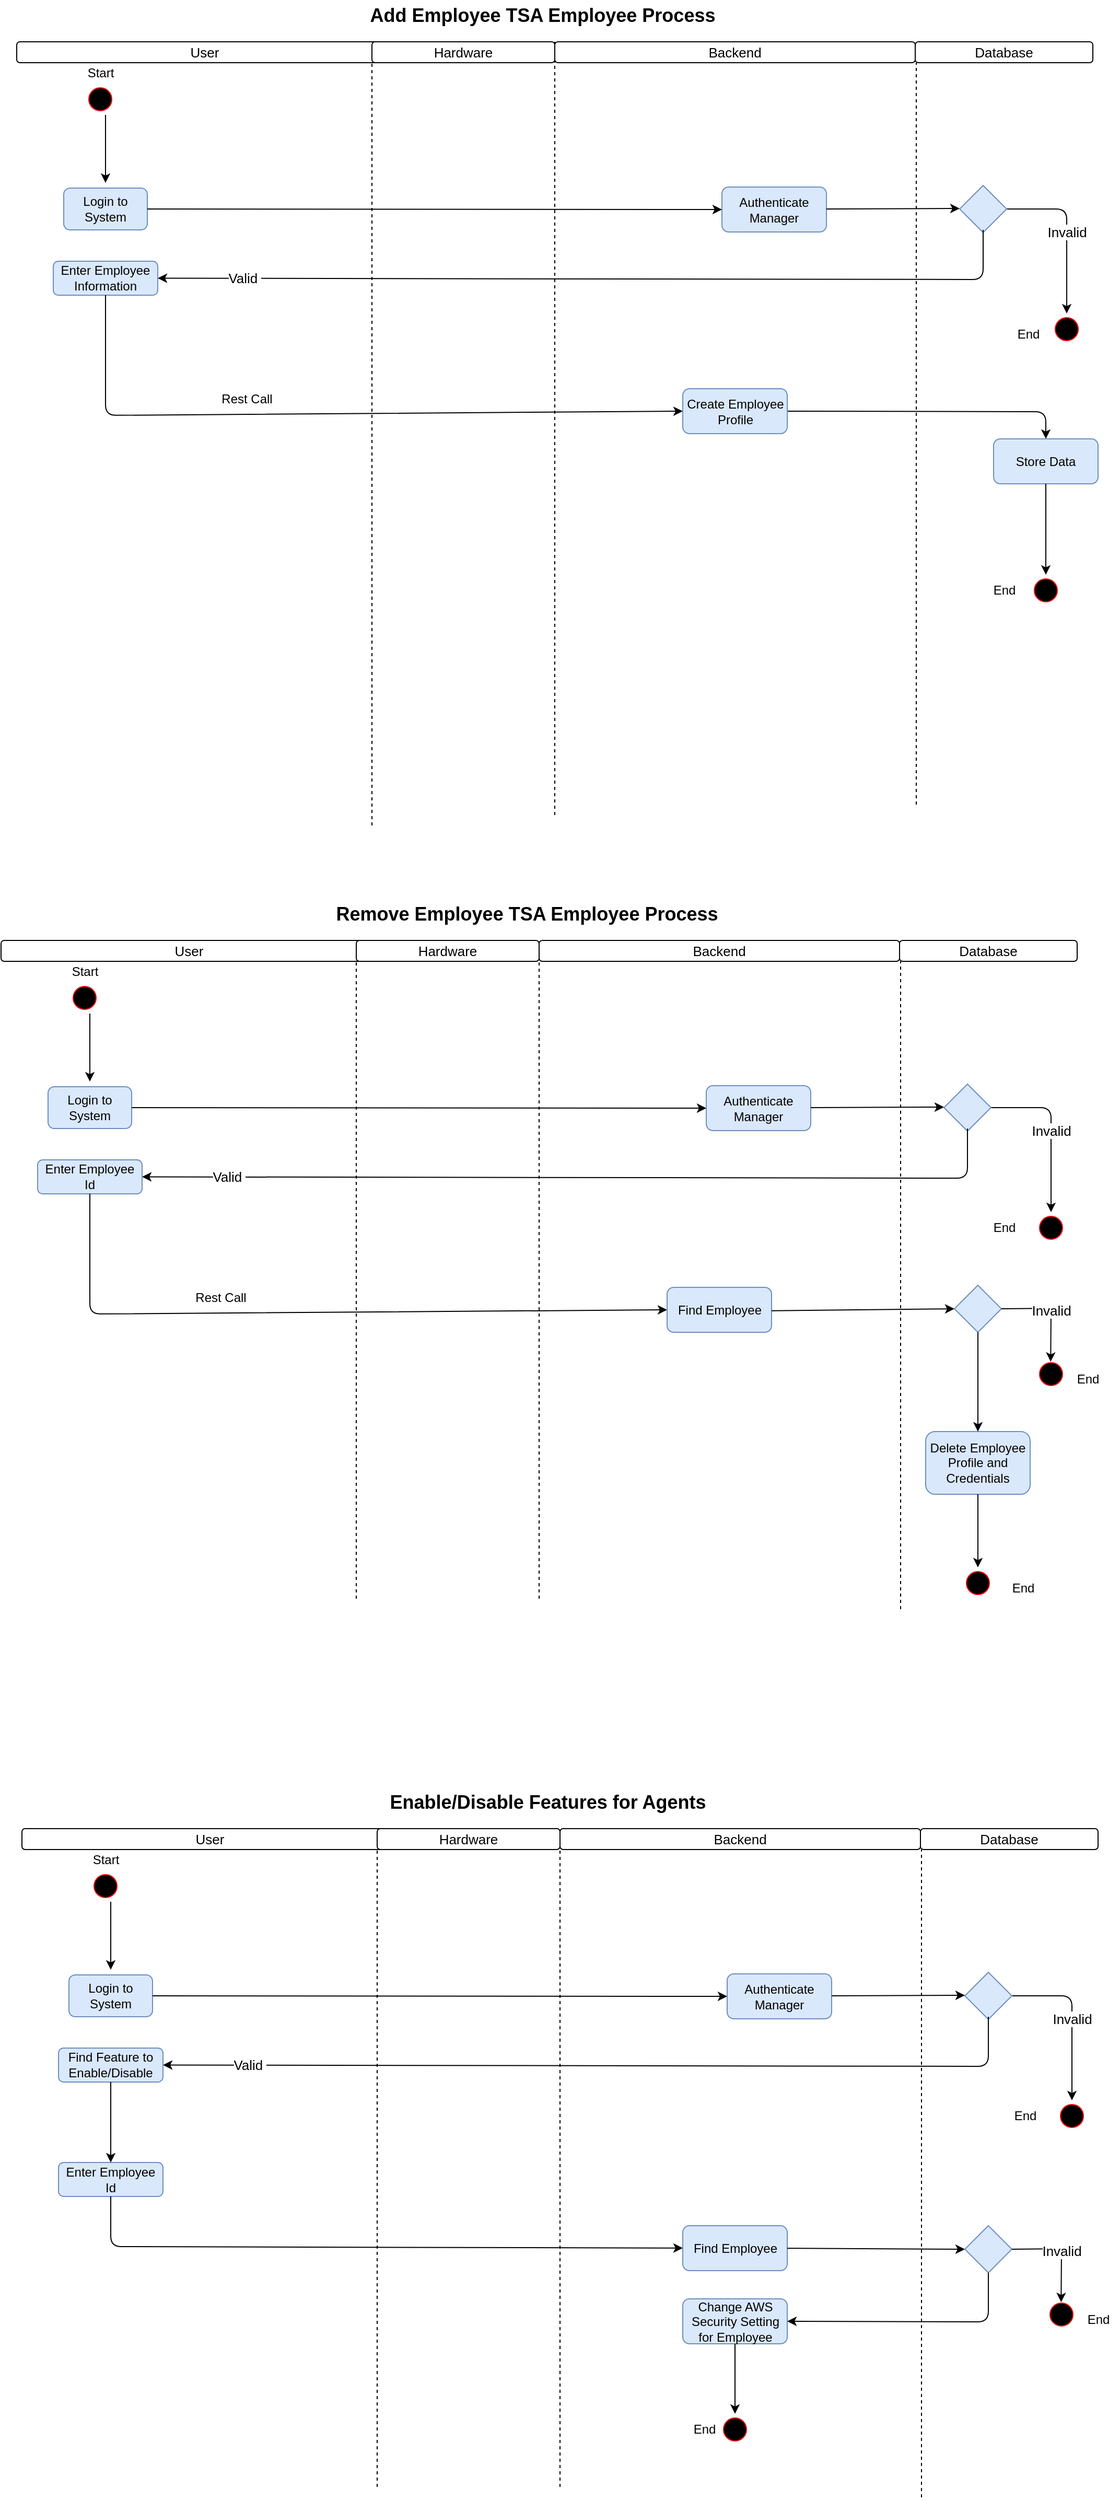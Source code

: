 <mxfile version="13.9.8" type="device"><diagram id="fHr-nJR6Lc3tFyAh0S8_" name="Page-1"><mxGraphModel dx="1700" dy="1954" grid="1" gridSize="10" guides="1" tooltips="1" connect="1" arrows="1" fold="1" page="1" pageScale="1" pageWidth="1100" pageHeight="850" math="0" shadow="0"><root><mxCell id="0"/><mxCell id="1" parent="0"/><mxCell id="p5uLAp96NPk16QiTuQQy-1" value="" style="ellipse;html=1;shape=startState;fillColor=#000000;strokeColor=#ff0000;fontSize=13;" vertex="1" parent="1"><mxGeometry x="100" y="90" width="30" height="30" as="geometry"/></mxCell><mxCell id="p5uLAp96NPk16QiTuQQy-2" value="Add Employee TSA Employee Process" style="text;html=1;align=center;verticalAlign=middle;resizable=0;points=[];autosize=1;fontSize=18;fontStyle=1" vertex="1" parent="1"><mxGeometry x="362.5" y="10" width="350" height="30" as="geometry"/></mxCell><mxCell id="p5uLAp96NPk16QiTuQQy-3" value="Start" style="text;html=1;align=center;verticalAlign=middle;resizable=0;points=[];autosize=1;" vertex="1" parent="1"><mxGeometry x="95" y="70" width="40" height="20" as="geometry"/></mxCell><mxCell id="p5uLAp96NPk16QiTuQQy-4" value="User" style="rounded=1;whiteSpace=wrap;html=1;fontSize=13;" vertex="1" parent="1"><mxGeometry x="35" y="50" width="360" height="20" as="geometry"/></mxCell><mxCell id="p5uLAp96NPk16QiTuQQy-5" value="Hardware" style="rounded=1;whiteSpace=wrap;html=1;fontSize=13;" vertex="1" parent="1"><mxGeometry x="375" y="50" width="175" height="20" as="geometry"/></mxCell><mxCell id="p5uLAp96NPk16QiTuQQy-6" value="Database" style="rounded=1;whiteSpace=wrap;html=1;fontSize=13;" vertex="1" parent="1"><mxGeometry x="895" y="50" width="170" height="20" as="geometry"/></mxCell><mxCell id="p5uLAp96NPk16QiTuQQy-7" value="Backend" style="rounded=1;whiteSpace=wrap;html=1;fontSize=13;" vertex="1" parent="1"><mxGeometry x="550" y="50" width="345" height="20" as="geometry"/></mxCell><mxCell id="p5uLAp96NPk16QiTuQQy-14" value="" style="edgeStyle=orthogonalEdgeStyle;rounded=0;orthogonalLoop=1;jettySize=auto;html=1;fontSize=13;" edge="1" parent="1"><mxGeometry relative="1" as="geometry"><mxPoint x="120" y="120" as="sourcePoint"/><mxPoint x="120" y="185" as="targetPoint"/></mxGeometry></mxCell><mxCell id="p5uLAp96NPk16QiTuQQy-15" value="" style="ellipse;html=1;shape=startState;fillColor=#000000;strokeColor=#ff0000;fontSize=13;" vertex="1" parent="1"><mxGeometry x="1025" y="310" width="30" height="30" as="geometry"/></mxCell><mxCell id="p5uLAp96NPk16QiTuQQy-16" value="Invalid" style="endArrow=classic;html=1;fontSize=13;exitX=1;exitY=0.5;exitDx=0;exitDy=0;" edge="1" parent="1" source="p5uLAp96NPk16QiTuQQy-19"><mxGeometry width="50" height="50" relative="1" as="geometry"><mxPoint x="1357.5" y="235" as="sourcePoint"/><mxPoint x="1040" y="310" as="targetPoint"/><Array as="points"><mxPoint x="1040" y="210"/></Array></mxGeometry></mxCell><mxCell id="p5uLAp96NPk16QiTuQQy-17" value="" style="endArrow=none;html=1;fontSize=13;entryX=0;entryY=1;entryDx=0;entryDy=0;dashed=1;" edge="1" parent="1"><mxGeometry width="50" height="50" relative="1" as="geometry"><mxPoint x="375" y="800" as="sourcePoint"/><mxPoint x="375" y="70" as="targetPoint"/></mxGeometry></mxCell><mxCell id="p5uLAp96NPk16QiTuQQy-18" value="Login to System" style="rounded=1;whiteSpace=wrap;html=1;fillColor=#dae8fc;strokeColor=#6c8ebf;" vertex="1" parent="1"><mxGeometry x="80" y="190" width="80" height="40" as="geometry"/></mxCell><mxCell id="p5uLAp96NPk16QiTuQQy-19" value="" style="rhombus;whiteSpace=wrap;html=1;fontSize=13;fillColor=#dae8fc;strokeColor=#6c8ebf;" vertex="1" parent="1"><mxGeometry x="937.5" y="187.5" width="45" height="45" as="geometry"/></mxCell><mxCell id="p5uLAp96NPk16QiTuQQy-20" value="" style="endArrow=none;html=1;fontSize=13;entryX=1;entryY=0.25;entryDx=0;entryDy=0;dashed=1;" edge="1" parent="1"><mxGeometry width="50" height="50" relative="1" as="geometry"><mxPoint x="550" y="790" as="sourcePoint"/><mxPoint x="550" y="50" as="targetPoint"/></mxGeometry></mxCell><mxCell id="p5uLAp96NPk16QiTuQQy-21" value="" style="endArrow=none;html=1;fontSize=13;entryX=1;entryY=0.25;entryDx=0;entryDy=0;dashed=1;" edge="1" parent="1"><mxGeometry width="50" height="50" relative="1" as="geometry"><mxPoint x="896" y="780" as="sourcePoint"/><mxPoint x="896" y="70" as="targetPoint"/></mxGeometry></mxCell><mxCell id="p5uLAp96NPk16QiTuQQy-22" value="Authenticate Manager" style="rounded=1;whiteSpace=wrap;html=1;fillColor=#dae8fc;strokeColor=#6c8ebf;" vertex="1" parent="1"><mxGeometry x="710" y="189" width="100" height="43" as="geometry"/></mxCell><mxCell id="p5uLAp96NPk16QiTuQQy-23" value="" style="endArrow=classic;html=1;exitX=1;exitY=0.5;exitDx=0;exitDy=0;entryX=0;entryY=0.5;entryDx=0;entryDy=0;" edge="1" parent="1" source="p5uLAp96NPk16QiTuQQy-18" target="p5uLAp96NPk16QiTuQQy-22"><mxGeometry width="50" height="50" relative="1" as="geometry"><mxPoint x="610" y="210" as="sourcePoint"/><mxPoint x="660" y="160" as="targetPoint"/></mxGeometry></mxCell><mxCell id="p5uLAp96NPk16QiTuQQy-24" value="" style="endArrow=classic;html=1;exitX=1;exitY=0.5;exitDx=0;exitDy=0;entryX=0;entryY=0.5;entryDx=0;entryDy=0;" edge="1" parent="1"><mxGeometry width="50" height="50" relative="1" as="geometry"><mxPoint x="810" y="210" as="sourcePoint"/><mxPoint x="937.5" y="209.5" as="targetPoint"/></mxGeometry></mxCell><mxCell id="p5uLAp96NPk16QiTuQQy-25" value="Valid&amp;nbsp;" style="endArrow=classic;html=1;strokeColor=#000000;fontSize=13;exitX=0.5;exitY=1;exitDx=0;exitDy=0;entryX=1;entryY=0.5;entryDx=0;entryDy=0;" edge="1" parent="1" target="p5uLAp96NPk16QiTuQQy-26"><mxGeometry x="0.803" width="50" height="50" relative="1" as="geometry"><mxPoint x="960" y="230" as="sourcePoint"/><mxPoint x="190" y="277.5" as="targetPoint"/><Array as="points"><mxPoint x="960" y="277.5"/></Array><mxPoint as="offset"/></mxGeometry></mxCell><mxCell id="p5uLAp96NPk16QiTuQQy-26" value="Enter Employee Information" style="rounded=1;whiteSpace=wrap;html=1;fillColor=#dae8fc;strokeColor=#6c8ebf;" vertex="1" parent="1"><mxGeometry x="70" y="260" width="100" height="32.5" as="geometry"/></mxCell><mxCell id="p5uLAp96NPk16QiTuQQy-27" value="" style="endArrow=classic;html=1;entryX=0;entryY=0.5;entryDx=0;entryDy=0;exitX=0.5;exitY=1;exitDx=0;exitDy=0;" edge="1" parent="1" source="p5uLAp96NPk16QiTuQQy-26"><mxGeometry width="50" height="50" relative="1" as="geometry"><mxPoint x="120" y="297.5" as="sourcePoint"/><mxPoint x="672.5" y="403.5" as="targetPoint"/><Array as="points"><mxPoint x="120" y="407.5"/></Array></mxGeometry></mxCell><mxCell id="p5uLAp96NPk16QiTuQQy-40" value="" style="endArrow=classic;html=1;exitX=1;exitY=0.5;exitDx=0;exitDy=0;entryX=0.5;entryY=0;entryDx=0;entryDy=0;" edge="1" parent="1" target="p5uLAp96NPk16QiTuQQy-47"><mxGeometry width="50" height="50" relative="1" as="geometry"><mxPoint x="772.5" y="403.5" as="sourcePoint"/><mxPoint x="1020" y="403.5" as="targetPoint"/><Array as="points"><mxPoint x="1020" y="404"/></Array></mxGeometry></mxCell><mxCell id="p5uLAp96NPk16QiTuQQy-46" value="Create Employee Profile" style="rounded=1;whiteSpace=wrap;html=1;fillColor=#dae8fc;strokeColor=#6c8ebf;" vertex="1" parent="1"><mxGeometry x="672.5" y="382" width="100" height="43" as="geometry"/></mxCell><mxCell id="p5uLAp96NPk16QiTuQQy-47" value="Store Data" style="rounded=1;whiteSpace=wrap;html=1;fillColor=#dae8fc;strokeColor=#6c8ebf;" vertex="1" parent="1"><mxGeometry x="970" y="430" width="100" height="43" as="geometry"/></mxCell><mxCell id="p5uLAp96NPk16QiTuQQy-49" value="" style="ellipse;html=1;shape=startState;fillColor=#000000;strokeColor=#ff0000;fontSize=13;" vertex="1" parent="1"><mxGeometry x="1005" y="560" width="30" height="30" as="geometry"/></mxCell><mxCell id="p5uLAp96NPk16QiTuQQy-51" value="" style="endArrow=classic;html=1;exitX=0.5;exitY=1;exitDx=0;exitDy=0;entryX=0.5;entryY=0;entryDx=0;entryDy=0;" edge="1" parent="1" source="p5uLAp96NPk16QiTuQQy-47" target="p5uLAp96NPk16QiTuQQy-49"><mxGeometry width="50" height="50" relative="1" as="geometry"><mxPoint x="870" y="530" as="sourcePoint"/><mxPoint x="1017" y="540" as="targetPoint"/></mxGeometry></mxCell><mxCell id="p5uLAp96NPk16QiTuQQy-53" value="" style="ellipse;html=1;shape=startState;fillColor=#000000;strokeColor=#ff0000;fontSize=13;" vertex="1" parent="1"><mxGeometry x="85" y="950" width="30" height="30" as="geometry"/></mxCell><mxCell id="p5uLAp96NPk16QiTuQQy-54" value="Remove Employee TSA Employee Process" style="text;html=1;align=center;verticalAlign=middle;resizable=0;points=[];autosize=1;fontSize=18;fontStyle=1" vertex="1" parent="1"><mxGeometry x="332.5" y="870" width="380" height="30" as="geometry"/></mxCell><mxCell id="p5uLAp96NPk16QiTuQQy-55" value="Start" style="text;html=1;align=center;verticalAlign=middle;resizable=0;points=[];autosize=1;" vertex="1" parent="1"><mxGeometry x="80" y="930" width="40" height="20" as="geometry"/></mxCell><mxCell id="p5uLAp96NPk16QiTuQQy-56" value="User" style="rounded=1;whiteSpace=wrap;html=1;fontSize=13;" vertex="1" parent="1"><mxGeometry x="20" y="910" width="360" height="20" as="geometry"/></mxCell><mxCell id="p5uLAp96NPk16QiTuQQy-57" value="Hardware" style="rounded=1;whiteSpace=wrap;html=1;fontSize=13;" vertex="1" parent="1"><mxGeometry x="360" y="910" width="175" height="20" as="geometry"/></mxCell><mxCell id="p5uLAp96NPk16QiTuQQy-58" value="Database" style="rounded=1;whiteSpace=wrap;html=1;fontSize=13;" vertex="1" parent="1"><mxGeometry x="880" y="910" width="170" height="20" as="geometry"/></mxCell><mxCell id="p5uLAp96NPk16QiTuQQy-59" value="Backend" style="rounded=1;whiteSpace=wrap;html=1;fontSize=13;" vertex="1" parent="1"><mxGeometry x="535" y="910" width="345" height="20" as="geometry"/></mxCell><mxCell id="p5uLAp96NPk16QiTuQQy-60" value="" style="edgeStyle=orthogonalEdgeStyle;rounded=0;orthogonalLoop=1;jettySize=auto;html=1;fontSize=13;" edge="1" parent="1"><mxGeometry relative="1" as="geometry"><mxPoint x="105" y="980" as="sourcePoint"/><mxPoint x="105" y="1045" as="targetPoint"/></mxGeometry></mxCell><mxCell id="p5uLAp96NPk16QiTuQQy-61" value="" style="ellipse;html=1;shape=startState;fillColor=#000000;strokeColor=#ff0000;fontSize=13;" vertex="1" parent="1"><mxGeometry x="1010" y="1170" width="30" height="30" as="geometry"/></mxCell><mxCell id="p5uLAp96NPk16QiTuQQy-62" value="Invalid" style="endArrow=classic;html=1;fontSize=13;exitX=1;exitY=0.5;exitDx=0;exitDy=0;" edge="1" parent="1" source="p5uLAp96NPk16QiTuQQy-65"><mxGeometry width="50" height="50" relative="1" as="geometry"><mxPoint x="1342.5" y="1095" as="sourcePoint"/><mxPoint x="1025" y="1170" as="targetPoint"/><Array as="points"><mxPoint x="1025" y="1070"/></Array></mxGeometry></mxCell><mxCell id="p5uLAp96NPk16QiTuQQy-63" value="" style="endArrow=none;html=1;fontSize=13;entryX=0;entryY=1;entryDx=0;entryDy=0;dashed=1;" edge="1" parent="1"><mxGeometry width="50" height="50" relative="1" as="geometry"><mxPoint x="360" y="1540" as="sourcePoint"/><mxPoint x="360" y="930" as="targetPoint"/></mxGeometry></mxCell><mxCell id="p5uLAp96NPk16QiTuQQy-64" value="Login to System" style="rounded=1;whiteSpace=wrap;html=1;fillColor=#dae8fc;strokeColor=#6c8ebf;" vertex="1" parent="1"><mxGeometry x="65" y="1050" width="80" height="40" as="geometry"/></mxCell><mxCell id="p5uLAp96NPk16QiTuQQy-65" value="" style="rhombus;whiteSpace=wrap;html=1;fontSize=13;fillColor=#dae8fc;strokeColor=#6c8ebf;" vertex="1" parent="1"><mxGeometry x="922.5" y="1047.5" width="45" height="45" as="geometry"/></mxCell><mxCell id="p5uLAp96NPk16QiTuQQy-66" value="" style="endArrow=none;html=1;fontSize=13;entryX=1;entryY=0.25;entryDx=0;entryDy=0;dashed=1;" edge="1" parent="1"><mxGeometry width="50" height="50" relative="1" as="geometry"><mxPoint x="535" y="1540" as="sourcePoint"/><mxPoint x="535" y="910" as="targetPoint"/></mxGeometry></mxCell><mxCell id="p5uLAp96NPk16QiTuQQy-67" value="" style="endArrow=none;html=1;fontSize=13;entryX=1;entryY=0.25;entryDx=0;entryDy=0;dashed=1;" edge="1" parent="1"><mxGeometry width="50" height="50" relative="1" as="geometry"><mxPoint x="881" y="1550" as="sourcePoint"/><mxPoint x="881" y="930" as="targetPoint"/></mxGeometry></mxCell><mxCell id="p5uLAp96NPk16QiTuQQy-68" value="Authenticate Manager" style="rounded=1;whiteSpace=wrap;html=1;fillColor=#dae8fc;strokeColor=#6c8ebf;" vertex="1" parent="1"><mxGeometry x="695" y="1049" width="100" height="43" as="geometry"/></mxCell><mxCell id="p5uLAp96NPk16QiTuQQy-69" value="" style="endArrow=classic;html=1;exitX=1;exitY=0.5;exitDx=0;exitDy=0;entryX=0;entryY=0.5;entryDx=0;entryDy=0;" edge="1" parent="1" source="p5uLAp96NPk16QiTuQQy-64" target="p5uLAp96NPk16QiTuQQy-68"><mxGeometry width="50" height="50" relative="1" as="geometry"><mxPoint x="595" y="1070" as="sourcePoint"/><mxPoint x="645" y="1020" as="targetPoint"/></mxGeometry></mxCell><mxCell id="p5uLAp96NPk16QiTuQQy-70" value="" style="endArrow=classic;html=1;exitX=1;exitY=0.5;exitDx=0;exitDy=0;entryX=0;entryY=0.5;entryDx=0;entryDy=0;" edge="1" parent="1"><mxGeometry width="50" height="50" relative="1" as="geometry"><mxPoint x="795" y="1070" as="sourcePoint"/><mxPoint x="922.5" y="1069.5" as="targetPoint"/></mxGeometry></mxCell><mxCell id="p5uLAp96NPk16QiTuQQy-71" value="Valid&amp;nbsp;" style="endArrow=classic;html=1;strokeColor=#000000;fontSize=13;exitX=0.5;exitY=1;exitDx=0;exitDy=0;entryX=1;entryY=0.5;entryDx=0;entryDy=0;" edge="1" parent="1" target="p5uLAp96NPk16QiTuQQy-72"><mxGeometry x="0.803" width="50" height="50" relative="1" as="geometry"><mxPoint x="945" y="1090" as="sourcePoint"/><mxPoint x="175" y="1137.5" as="targetPoint"/><Array as="points"><mxPoint x="945" y="1137.5"/></Array><mxPoint as="offset"/></mxGeometry></mxCell><mxCell id="p5uLAp96NPk16QiTuQQy-72" value="Enter Employee Id" style="rounded=1;whiteSpace=wrap;html=1;fillColor=#dae8fc;strokeColor=#6c8ebf;" vertex="1" parent="1"><mxGeometry x="55" y="1120" width="100" height="32.5" as="geometry"/></mxCell><mxCell id="p5uLAp96NPk16QiTuQQy-73" value="" style="endArrow=classic;html=1;entryX=0;entryY=0.5;entryDx=0;entryDy=0;exitX=0.5;exitY=1;exitDx=0;exitDy=0;" edge="1" parent="1" source="p5uLAp96NPk16QiTuQQy-72"><mxGeometry width="50" height="50" relative="1" as="geometry"><mxPoint x="105" y="1157.5" as="sourcePoint"/><mxPoint x="657.5" y="1263.5" as="targetPoint"/><Array as="points"><mxPoint x="105" y="1267.5"/></Array></mxGeometry></mxCell><mxCell id="p5uLAp96NPk16QiTuQQy-75" value="Find Employee" style="rounded=1;whiteSpace=wrap;html=1;fillColor=#dae8fc;strokeColor=#6c8ebf;" vertex="1" parent="1"><mxGeometry x="657.5" y="1242" width="100" height="43" as="geometry"/></mxCell><mxCell id="p5uLAp96NPk16QiTuQQy-76" value="Delete Employee Profile and Credentials" style="rounded=1;whiteSpace=wrap;html=1;fillColor=#dae8fc;strokeColor=#6c8ebf;" vertex="1" parent="1"><mxGeometry x="905" y="1380" width="100" height="60" as="geometry"/></mxCell><mxCell id="p5uLAp96NPk16QiTuQQy-77" value="" style="ellipse;html=1;shape=startState;fillColor=#000000;strokeColor=#ff0000;fontSize=13;" vertex="1" parent="1"><mxGeometry x="940" y="1510" width="30" height="30" as="geometry"/></mxCell><mxCell id="p5uLAp96NPk16QiTuQQy-78" value="" style="endArrow=classic;html=1;exitX=0.5;exitY=1;exitDx=0;exitDy=0;entryX=0.5;entryY=0;entryDx=0;entryDy=0;" edge="1" parent="1" source="p5uLAp96NPk16QiTuQQy-76" target="p5uLAp96NPk16QiTuQQy-77"><mxGeometry width="50" height="50" relative="1" as="geometry"><mxPoint x="805" y="1300" as="sourcePoint"/><mxPoint x="952" y="1310" as="targetPoint"/></mxGeometry></mxCell><mxCell id="p5uLAp96NPk16QiTuQQy-79" value="" style="rhombus;whiteSpace=wrap;html=1;fontSize=13;fillColor=#dae8fc;strokeColor=#6c8ebf;" vertex="1" parent="1"><mxGeometry x="932.5" y="1240" width="45" height="45" as="geometry"/></mxCell><mxCell id="p5uLAp96NPk16QiTuQQy-80" value="" style="ellipse;html=1;shape=startState;fillColor=#000000;strokeColor=#ff0000;fontSize=13;" vertex="1" parent="1"><mxGeometry x="1010" y="1310" width="30" height="30" as="geometry"/></mxCell><mxCell id="p5uLAp96NPk16QiTuQQy-81" value="Invalid" style="endArrow=classic;html=1;fontSize=13;exitX=1;exitY=0.5;exitDx=0;exitDy=0;entryX=0.488;entryY=0.106;entryDx=0;entryDy=0;entryPerimeter=0;" edge="1" parent="1" source="p5uLAp96NPk16QiTuQQy-79" target="p5uLAp96NPk16QiTuQQy-80"><mxGeometry width="50" height="50" relative="1" as="geometry"><mxPoint x="967.5" y="1262" as="sourcePoint"/><mxPoint x="1025" y="1362" as="targetPoint"/><Array as="points"><mxPoint x="1025" y="1262"/></Array></mxGeometry></mxCell><mxCell id="p5uLAp96NPk16QiTuQQy-82" value="" style="endArrow=classic;html=1;exitX=1;exitY=0.5;exitDx=0;exitDy=0;entryX=0;entryY=0.5;entryDx=0;entryDy=0;" edge="1" parent="1" target="p5uLAp96NPk16QiTuQQy-79"><mxGeometry width="50" height="50" relative="1" as="geometry"><mxPoint x="757.5" y="1264.41" as="sourcePoint"/><mxPoint x="920" y="1264" as="targetPoint"/></mxGeometry></mxCell><mxCell id="p5uLAp96NPk16QiTuQQy-84" value="" style="endArrow=classic;html=1;exitX=0.5;exitY=1;exitDx=0;exitDy=0;entryX=0.5;entryY=0;entryDx=0;entryDy=0;" edge="1" parent="1" source="p5uLAp96NPk16QiTuQQy-79" target="p5uLAp96NPk16QiTuQQy-76"><mxGeometry width="50" height="50" relative="1" as="geometry"><mxPoint x="1410" y="1640" as="sourcePoint"/><mxPoint x="1460" y="1590" as="targetPoint"/></mxGeometry></mxCell><mxCell id="p5uLAp96NPk16QiTuQQy-86" value="End" style="text;html=1;align=center;verticalAlign=middle;resizable=0;points=[];autosize=1;" vertex="1" parent="1"><mxGeometry x="982.5" y="320" width="40" height="20" as="geometry"/></mxCell><mxCell id="p5uLAp96NPk16QiTuQQy-87" value="End" style="text;html=1;align=center;verticalAlign=middle;resizable=0;points=[];autosize=1;" vertex="1" parent="1"><mxGeometry x="960" y="565" width="40" height="20" as="geometry"/></mxCell><mxCell id="p5uLAp96NPk16QiTuQQy-88" value="End" style="text;html=1;align=center;verticalAlign=middle;resizable=0;points=[];autosize=1;" vertex="1" parent="1"><mxGeometry x="960" y="1175" width="40" height="20" as="geometry"/></mxCell><mxCell id="p5uLAp96NPk16QiTuQQy-89" value="End" style="text;html=1;align=center;verticalAlign=middle;resizable=0;points=[];autosize=1;" vertex="1" parent="1"><mxGeometry x="1040" y="1320" width="40" height="20" as="geometry"/></mxCell><mxCell id="p5uLAp96NPk16QiTuQQy-90" value="End" style="text;html=1;align=center;verticalAlign=middle;resizable=0;points=[];autosize=1;" vertex="1" parent="1"><mxGeometry x="977.5" y="1520" width="40" height="20" as="geometry"/></mxCell><mxCell id="p5uLAp96NPk16QiTuQQy-91" value="Rest Call" style="text;html=1;align=center;verticalAlign=middle;resizable=0;points=[];autosize=1;" vertex="1" parent="1"><mxGeometry x="195" y="1242" width="70" height="20" as="geometry"/></mxCell><mxCell id="p5uLAp96NPk16QiTuQQy-92" value="Rest Call" style="text;html=1;align=center;verticalAlign=middle;resizable=0;points=[];autosize=1;" vertex="1" parent="1"><mxGeometry x="220" y="382" width="70" height="20" as="geometry"/></mxCell><mxCell id="p5uLAp96NPk16QiTuQQy-93" value="" style="ellipse;html=1;shape=startState;fillColor=#000000;strokeColor=#ff0000;fontSize=13;" vertex="1" parent="1"><mxGeometry x="105" y="1800" width="30" height="30" as="geometry"/></mxCell><mxCell id="p5uLAp96NPk16QiTuQQy-94" value="Enable/Disable Features for Agents" style="text;html=1;align=center;verticalAlign=middle;resizable=0;points=[];autosize=1;fontSize=18;fontStyle=1" vertex="1" parent="1"><mxGeometry x="382.5" y="1720" width="320" height="30" as="geometry"/></mxCell><mxCell id="p5uLAp96NPk16QiTuQQy-95" value="Start" style="text;html=1;align=center;verticalAlign=middle;resizable=0;points=[];autosize=1;" vertex="1" parent="1"><mxGeometry x="100" y="1780" width="40" height="20" as="geometry"/></mxCell><mxCell id="p5uLAp96NPk16QiTuQQy-96" value="User" style="rounded=1;whiteSpace=wrap;html=1;fontSize=13;" vertex="1" parent="1"><mxGeometry x="40" y="1760" width="360" height="20" as="geometry"/></mxCell><mxCell id="p5uLAp96NPk16QiTuQQy-97" value="Hardware" style="rounded=1;whiteSpace=wrap;html=1;fontSize=13;" vertex="1" parent="1"><mxGeometry x="380" y="1760" width="175" height="20" as="geometry"/></mxCell><mxCell id="p5uLAp96NPk16QiTuQQy-98" value="Database" style="rounded=1;whiteSpace=wrap;html=1;fontSize=13;" vertex="1" parent="1"><mxGeometry x="900" y="1760" width="170" height="20" as="geometry"/></mxCell><mxCell id="p5uLAp96NPk16QiTuQQy-99" value="Backend" style="rounded=1;whiteSpace=wrap;html=1;fontSize=13;" vertex="1" parent="1"><mxGeometry x="555" y="1760" width="345" height="20" as="geometry"/></mxCell><mxCell id="p5uLAp96NPk16QiTuQQy-100" value="" style="edgeStyle=orthogonalEdgeStyle;rounded=0;orthogonalLoop=1;jettySize=auto;html=1;fontSize=13;" edge="1" parent="1"><mxGeometry relative="1" as="geometry"><mxPoint x="125.0" y="1830" as="sourcePoint"/><mxPoint x="125.0" y="1895" as="targetPoint"/></mxGeometry></mxCell><mxCell id="p5uLAp96NPk16QiTuQQy-101" value="" style="ellipse;html=1;shape=startState;fillColor=#000000;strokeColor=#ff0000;fontSize=13;" vertex="1" parent="1"><mxGeometry x="1030" y="2020" width="30" height="30" as="geometry"/></mxCell><mxCell id="p5uLAp96NPk16QiTuQQy-102" value="Invalid" style="endArrow=classic;html=1;fontSize=13;exitX=1;exitY=0.5;exitDx=0;exitDy=0;" edge="1" parent="1" source="p5uLAp96NPk16QiTuQQy-105"><mxGeometry width="50" height="50" relative="1" as="geometry"><mxPoint x="1362.5" y="1945" as="sourcePoint"/><mxPoint x="1045" y="2020" as="targetPoint"/><Array as="points"><mxPoint x="1045" y="1920"/></Array></mxGeometry></mxCell><mxCell id="p5uLAp96NPk16QiTuQQy-103" value="" style="endArrow=none;html=1;fontSize=13;entryX=0;entryY=1;entryDx=0;entryDy=0;dashed=1;" edge="1" parent="1"><mxGeometry width="50" height="50" relative="1" as="geometry"><mxPoint x="380" y="2390" as="sourcePoint"/><mxPoint x="380" y="1780" as="targetPoint"/></mxGeometry></mxCell><mxCell id="p5uLAp96NPk16QiTuQQy-104" value="Login to System" style="rounded=1;whiteSpace=wrap;html=1;fillColor=#dae8fc;strokeColor=#6c8ebf;" vertex="1" parent="1"><mxGeometry x="85" y="1900" width="80" height="40" as="geometry"/></mxCell><mxCell id="p5uLAp96NPk16QiTuQQy-105" value="" style="rhombus;whiteSpace=wrap;html=1;fontSize=13;fillColor=#dae8fc;strokeColor=#6c8ebf;" vertex="1" parent="1"><mxGeometry x="942.5" y="1897.5" width="45" height="45" as="geometry"/></mxCell><mxCell id="p5uLAp96NPk16QiTuQQy-106" value="" style="endArrow=none;html=1;fontSize=13;entryX=1;entryY=0.25;entryDx=0;entryDy=0;dashed=1;" edge="1" parent="1"><mxGeometry width="50" height="50" relative="1" as="geometry"><mxPoint x="555" y="2390" as="sourcePoint"/><mxPoint x="555" y="1760" as="targetPoint"/></mxGeometry></mxCell><mxCell id="p5uLAp96NPk16QiTuQQy-107" value="" style="endArrow=none;html=1;fontSize=13;entryX=1;entryY=0.25;entryDx=0;entryDy=0;dashed=1;" edge="1" parent="1"><mxGeometry width="50" height="50" relative="1" as="geometry"><mxPoint x="901" y="2400" as="sourcePoint"/><mxPoint x="901" y="1780" as="targetPoint"/></mxGeometry></mxCell><mxCell id="p5uLAp96NPk16QiTuQQy-108" value="Authenticate Manager" style="rounded=1;whiteSpace=wrap;html=1;fillColor=#dae8fc;strokeColor=#6c8ebf;" vertex="1" parent="1"><mxGeometry x="715" y="1899" width="100" height="43" as="geometry"/></mxCell><mxCell id="p5uLAp96NPk16QiTuQQy-109" value="" style="endArrow=classic;html=1;exitX=1;exitY=0.5;exitDx=0;exitDy=0;entryX=0;entryY=0.5;entryDx=0;entryDy=0;" edge="1" parent="1" source="p5uLAp96NPk16QiTuQQy-104" target="p5uLAp96NPk16QiTuQQy-108"><mxGeometry width="50" height="50" relative="1" as="geometry"><mxPoint x="615" y="1920" as="sourcePoint"/><mxPoint x="665" y="1870" as="targetPoint"/></mxGeometry></mxCell><mxCell id="p5uLAp96NPk16QiTuQQy-110" value="" style="endArrow=classic;html=1;exitX=1;exitY=0.5;exitDx=0;exitDy=0;entryX=0;entryY=0.5;entryDx=0;entryDy=0;" edge="1" parent="1"><mxGeometry width="50" height="50" relative="1" as="geometry"><mxPoint x="815" y="1920" as="sourcePoint"/><mxPoint x="942.5" y="1919.5" as="targetPoint"/></mxGeometry></mxCell><mxCell id="p5uLAp96NPk16QiTuQQy-111" value="Valid&amp;nbsp;" style="endArrow=classic;html=1;strokeColor=#000000;fontSize=13;exitX=0.5;exitY=1;exitDx=0;exitDy=0;entryX=1;entryY=0.5;entryDx=0;entryDy=0;" edge="1" parent="1" target="p5uLAp96NPk16QiTuQQy-112"><mxGeometry x="0.803" width="50" height="50" relative="1" as="geometry"><mxPoint x="965" y="1940" as="sourcePoint"/><mxPoint x="195" y="1987.5" as="targetPoint"/><Array as="points"><mxPoint x="965" y="1987.5"/></Array><mxPoint as="offset"/></mxGeometry></mxCell><mxCell id="p5uLAp96NPk16QiTuQQy-112" value="Find Feature to Enable/Disable" style="rounded=1;whiteSpace=wrap;html=1;fillColor=#dae8fc;strokeColor=#6c8ebf;" vertex="1" parent="1"><mxGeometry x="75" y="1970" width="100" height="32.5" as="geometry"/></mxCell><mxCell id="p5uLAp96NPk16QiTuQQy-123" value="End" style="text;html=1;align=center;verticalAlign=middle;resizable=0;points=[];autosize=1;" vertex="1" parent="1"><mxGeometry x="980" y="2025" width="40" height="20" as="geometry"/></mxCell><mxCell id="p5uLAp96NPk16QiTuQQy-126" value="Enter Employee Id" style="rounded=1;whiteSpace=wrap;html=1;fillColor=#dae8fc;strokeColor=#6c8ebf;" vertex="1" parent="1"><mxGeometry x="75" y="2079.5" width="100" height="32.5" as="geometry"/></mxCell><mxCell id="p5uLAp96NPk16QiTuQQy-127" value="" style="endArrow=classic;html=1;exitX=0.5;exitY=1;exitDx=0;exitDy=0;entryX=0.5;entryY=0;entryDx=0;entryDy=0;" edge="1" parent="1" source="p5uLAp96NPk16QiTuQQy-112" target="p5uLAp96NPk16QiTuQQy-126"><mxGeometry width="50" height="50" relative="1" as="geometry"><mxPoint x="580" y="2000" as="sourcePoint"/><mxPoint x="630" y="1950" as="targetPoint"/></mxGeometry></mxCell><mxCell id="p5uLAp96NPk16QiTuQQy-128" value="Change AWS Security Setting for Employee" style="rounded=1;whiteSpace=wrap;html=1;fillColor=#dae8fc;strokeColor=#6c8ebf;" vertex="1" parent="1"><mxGeometry x="672.5" y="2210" width="100" height="43" as="geometry"/></mxCell><mxCell id="p5uLAp96NPk16QiTuQQy-129" value="" style="endArrow=classic;html=1;exitX=0.5;exitY=1;exitDx=0;exitDy=0;" edge="1" parent="1" source="p5uLAp96NPk16QiTuQQy-126"><mxGeometry width="50" height="50" relative="1" as="geometry"><mxPoint x="120" y="2160" as="sourcePoint"/><mxPoint x="672.5" y="2161.374" as="targetPoint"/><Array as="points"><mxPoint x="125" y="2160"/></Array></mxGeometry></mxCell><mxCell id="p5uLAp96NPk16QiTuQQy-131" value="Find Employee" style="rounded=1;whiteSpace=wrap;html=1;fillColor=#dae8fc;strokeColor=#6c8ebf;" vertex="1" parent="1"><mxGeometry x="672.5" y="2140" width="100" height="43" as="geometry"/></mxCell><mxCell id="p5uLAp96NPk16QiTuQQy-133" value="" style="rhombus;whiteSpace=wrap;html=1;fontSize=13;fillColor=#dae8fc;strokeColor=#6c8ebf;" vertex="1" parent="1"><mxGeometry x="942.5" y="2140" width="45" height="45" as="geometry"/></mxCell><mxCell id="p5uLAp96NPk16QiTuQQy-134" value="" style="ellipse;html=1;shape=startState;fillColor=#000000;strokeColor=#ff0000;fontSize=13;" vertex="1" parent="1"><mxGeometry x="1020" y="2210" width="30" height="30" as="geometry"/></mxCell><mxCell id="p5uLAp96NPk16QiTuQQy-135" value="Invalid" style="endArrow=classic;html=1;fontSize=13;exitX=1;exitY=0.5;exitDx=0;exitDy=0;entryX=0.488;entryY=0.106;entryDx=0;entryDy=0;entryPerimeter=0;" edge="1" parent="1" source="p5uLAp96NPk16QiTuQQy-133" target="p5uLAp96NPk16QiTuQQy-134"><mxGeometry width="50" height="50" relative="1" as="geometry"><mxPoint x="977.5" y="2162" as="sourcePoint"/><mxPoint x="1035" y="2262" as="targetPoint"/><Array as="points"><mxPoint x="1035" y="2162"/></Array></mxGeometry></mxCell><mxCell id="p5uLAp96NPk16QiTuQQy-136" value="End" style="text;html=1;align=center;verticalAlign=middle;resizable=0;points=[];autosize=1;" vertex="1" parent="1"><mxGeometry x="1050" y="2220" width="40" height="20" as="geometry"/></mxCell><mxCell id="p5uLAp96NPk16QiTuQQy-137" value="" style="endArrow=classic;html=1;exitX=1;exitY=0.5;exitDx=0;exitDy=0;entryX=0;entryY=0.5;entryDx=0;entryDy=0;" edge="1" parent="1" target="p5uLAp96NPk16QiTuQQy-133"><mxGeometry width="50" height="50" relative="1" as="geometry"><mxPoint x="772.5" y="2161.58" as="sourcePoint"/><mxPoint x="900" y="2161.08" as="targetPoint"/></mxGeometry></mxCell><mxCell id="p5uLAp96NPk16QiTuQQy-138" value="" style="endArrow=classic;html=1;exitX=0.5;exitY=1;exitDx=0;exitDy=0;entryX=1;entryY=0.5;entryDx=0;entryDy=0;" edge="1" parent="1" source="p5uLAp96NPk16QiTuQQy-133" target="p5uLAp96NPk16QiTuQQy-128"><mxGeometry width="50" height="50" relative="1" as="geometry"><mxPoint x="782.5" y="2171.58" as="sourcePoint"/><mxPoint x="952.5" y="2172.5" as="targetPoint"/><Array as="points"><mxPoint x="965" y="2232"/></Array></mxGeometry></mxCell><mxCell id="p5uLAp96NPk16QiTuQQy-140" value="" style="ellipse;html=1;shape=startState;fillColor=#000000;strokeColor=#ff0000;fontSize=13;" vertex="1" parent="1"><mxGeometry x="707.5" y="2320" width="30" height="30" as="geometry"/></mxCell><mxCell id="p5uLAp96NPk16QiTuQQy-141" value="End" style="text;html=1;align=center;verticalAlign=middle;resizable=0;points=[];autosize=1;" vertex="1" parent="1"><mxGeometry x="672.5" y="2325" width="40" height="20" as="geometry"/></mxCell><mxCell id="p5uLAp96NPk16QiTuQQy-142" value="" style="endArrow=classic;html=1;exitX=0.5;exitY=1;exitDx=0;exitDy=0;entryX=0.5;entryY=0;entryDx=0;entryDy=0;" edge="1" parent="1" source="p5uLAp96NPk16QiTuQQy-128" target="p5uLAp96NPk16QiTuQQy-140"><mxGeometry width="50" height="50" relative="1" as="geometry"><mxPoint x="710" y="1960" as="sourcePoint"/><mxPoint x="760" y="1910" as="targetPoint"/></mxGeometry></mxCell></root></mxGraphModel></diagram></mxfile>